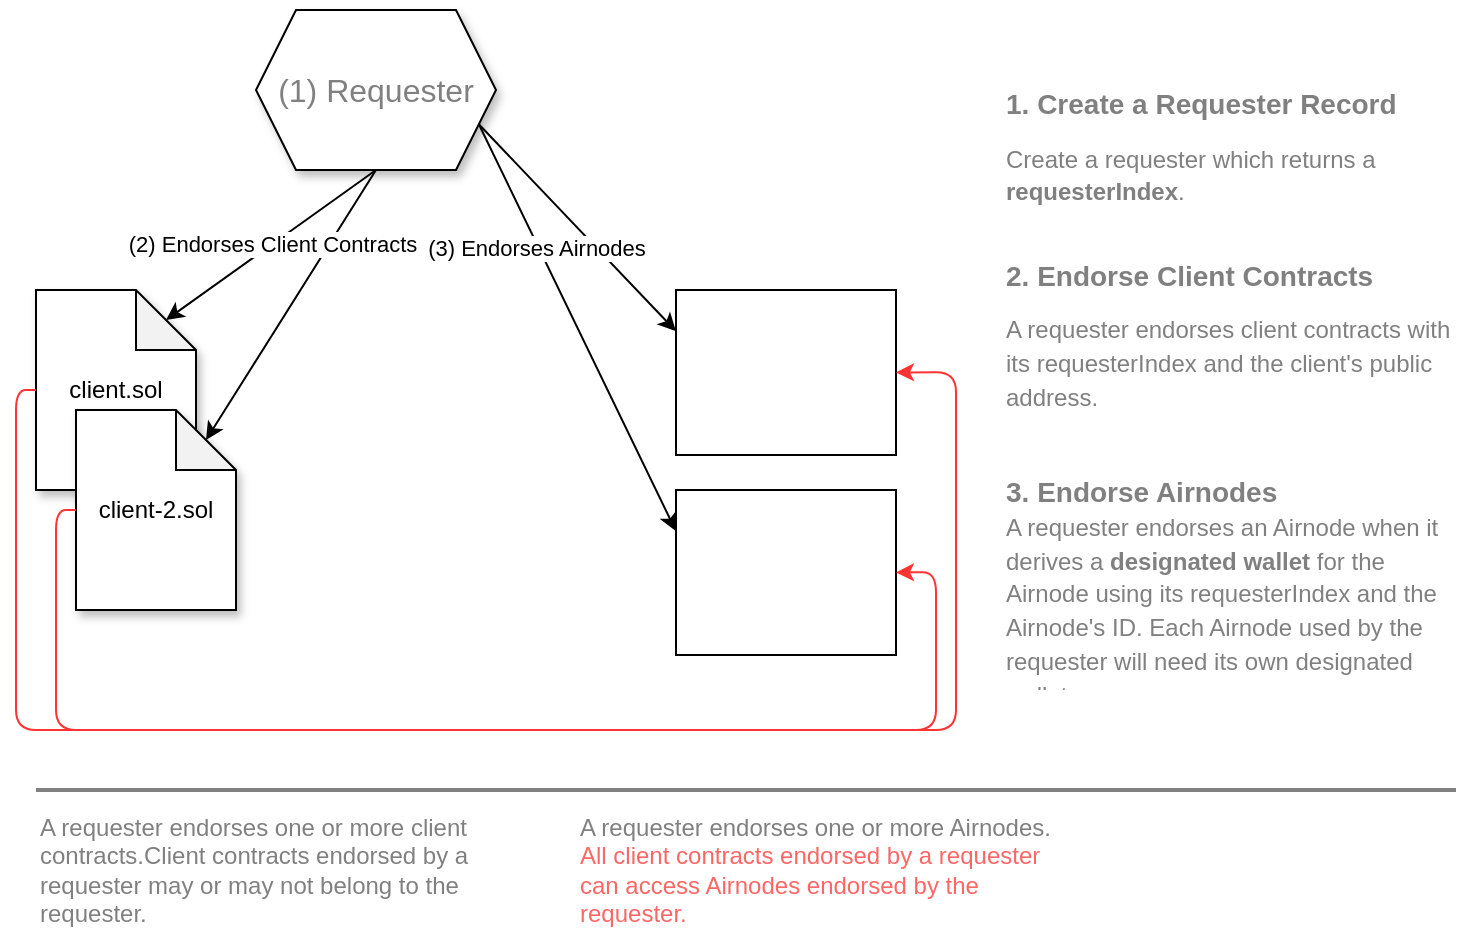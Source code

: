 <mxfile version="14.6.13" type="device"><diagram id="334r2-2jUj6bC8Po0AXw" name="Page-1"><mxGraphModel dx="1106" dy="860" grid="1" gridSize="10" guides="1" tooltips="1" connect="1" arrows="1" fold="1" page="1" pageScale="1" pageWidth="850" pageHeight="1100" math="0" shadow="0"><root><mxCell id="0"/><mxCell id="1" parent="0"/><mxCell id="GntUCpV2nRipTgWl6ZBQ-1" value="&lt;font style=&quot;font-size: 16px&quot; color=&quot;#808080&quot;&gt;(1) Requester&lt;br&gt;&lt;/font&gt;" style="shape=hexagon;perimeter=hexagonPerimeter2;whiteSpace=wrap;html=1;fixedSize=1;shadow=1;" parent="1" vertex="1"><mxGeometry x="190" y="60" width="120" height="80" as="geometry"/></mxCell><mxCell id="GntUCpV2nRipTgWl6ZBQ-2" value="client.sol" style="shape=note;whiteSpace=wrap;html=1;backgroundOutline=1;darkOpacity=0.05;shadow=1;" parent="1" vertex="1"><mxGeometry x="80" y="200" width="80" height="100" as="geometry"/></mxCell><mxCell id="GntUCpV2nRipTgWl6ZBQ-3" value="client-2.sol" style="shape=note;whiteSpace=wrap;html=1;backgroundOutline=1;darkOpacity=0.05;shadow=1;" parent="1" vertex="1"><mxGeometry x="100" y="260" width="80" height="100" as="geometry"/></mxCell><mxCell id="GntUCpV2nRipTgWl6ZBQ-7" value="" style="shape=image;verticalLabelPosition=bottom;labelBackgroundColor=#ffffff;verticalAlign=top;aspect=fixed;imageAspect=0;image=https://miro.medium.com/max/400/1*vfjYLDoXNs9OAdS_bk23RQ.png;imageBorder=#000000;" parent="1" vertex="1"><mxGeometry x="400" y="300" width="110" height="82.5" as="geometry"/></mxCell><mxCell id="GntUCpV2nRipTgWl6ZBQ-8" value="" style="shape=image;verticalLabelPosition=bottom;labelBackgroundColor=#ffffff;verticalAlign=top;aspect=fixed;imageAspect=0;image=https://miro.medium.com/max/400/1*vfjYLDoXNs9OAdS_bk23RQ.png;labelBorderColor=none;imageBorder=#000000;" parent="1" vertex="1"><mxGeometry x="400" y="200" width="110" height="82.5" as="geometry"/></mxCell><mxCell id="GntUCpV2nRipTgWl6ZBQ-11" value="&lt;font color=&quot;#808080&quot;&gt;A requester endorses one or more client contracts.Client contracts endorsed by a requester may or may not belong to the requester.&lt;/font&gt;" style="text;html=1;strokeColor=none;fillColor=none;align=left;verticalAlign=middle;whiteSpace=wrap;rounded=0;" parent="1" vertex="1"><mxGeometry x="80" y="480" width="240" height="20" as="geometry"/></mxCell><mxCell id="GntUCpV2nRipTgWl6ZBQ-12" value="" style="endArrow=classic;html=1;entryX=0;entryY=0;entryDx=65;entryDy=15;entryPerimeter=0;" parent="1" target="GntUCpV2nRipTgWl6ZBQ-3" edge="1"><mxGeometry width="50" height="50" relative="1" as="geometry"><mxPoint x="250" y="140" as="sourcePoint"/><mxPoint x="450" y="400" as="targetPoint"/></mxGeometry></mxCell><mxCell id="GntUCpV2nRipTgWl6ZBQ-5" value="(2) Endorses Client Contracts" style="endArrow=classic;html=1;exitX=0.5;exitY=1;exitDx=0;exitDy=0;entryX=0;entryY=0;entryDx=65;entryDy=15;entryPerimeter=0;" parent="1" source="GntUCpV2nRipTgWl6ZBQ-1" target="GntUCpV2nRipTgWl6ZBQ-2" edge="1"><mxGeometry width="50" height="50" relative="1" as="geometry"><mxPoint x="400" y="460" as="sourcePoint"/><mxPoint x="200" y="240" as="targetPoint"/></mxGeometry></mxCell><mxCell id="GntUCpV2nRipTgWl6ZBQ-15" value="A requester endorses one or more Airnodes. &lt;font color=&quot;#ff6666&quot;&gt;All client contracts endorsed by a requester can access Airnodes endorsed by the requester.&lt;/font&gt;" style="text;html=1;strokeColor=none;fillColor=none;align=left;verticalAlign=middle;whiteSpace=wrap;rounded=0;fontColor=#808080;" parent="1" vertex="1"><mxGeometry x="350" y="480" width="250" height="20" as="geometry"/></mxCell><mxCell id="GntUCpV2nRipTgWl6ZBQ-16" value="" style="endArrow=classic;html=1;fontColor=#808080;exitX=1;exitY=0.75;exitDx=0;exitDy=0;entryX=0;entryY=0.25;entryDx=0;entryDy=0;" parent="1" source="GntUCpV2nRipTgWl6ZBQ-1" target="GntUCpV2nRipTgWl6ZBQ-8" edge="1"><mxGeometry width="50" height="50" relative="1" as="geometry"><mxPoint x="400" y="420" as="sourcePoint"/><mxPoint x="450" y="370" as="targetPoint"/></mxGeometry></mxCell><mxCell id="GntUCpV2nRipTgWl6ZBQ-17" value="" style="endArrow=classic;html=1;fontColor=#808080;exitX=1;exitY=0.75;exitDx=0;exitDy=0;entryX=0;entryY=0.25;entryDx=0;entryDy=0;" parent="1" source="GntUCpV2nRipTgWl6ZBQ-1" target="GntUCpV2nRipTgWl6ZBQ-7" edge="1"><mxGeometry width="50" height="50" relative="1" as="geometry"><mxPoint x="400" y="420" as="sourcePoint"/><mxPoint x="420" y="320" as="targetPoint"/></mxGeometry></mxCell><mxCell id="GntUCpV2nRipTgWl6ZBQ-18" value="&lt;font color=&quot;#000000&quot;&gt;(3) Endorses Airnodes&lt;/font&gt;" style="edgeLabel;html=1;align=center;verticalAlign=middle;resizable=0;points=[];fontColor=#808080;" parent="GntUCpV2nRipTgWl6ZBQ-17" vertex="1" connectable="0"><mxGeometry x="-0.397" y="-1" relative="1" as="geometry"><mxPoint as="offset"/></mxGeometry></mxCell><mxCell id="GntUCpV2nRipTgWl6ZBQ-23" value="" style="endArrow=classic;html=1;fontColor=#808080;exitX=0;exitY=0.5;exitDx=0;exitDy=0;exitPerimeter=0;entryX=1;entryY=0.5;entryDx=0;entryDy=0;endFill=1;fillColor=#f8cecc;strokeWidth=1;strokeColor=#FF3333;" parent="1" source="GntUCpV2nRipTgWl6ZBQ-2" target="GntUCpV2nRipTgWl6ZBQ-8" edge="1"><mxGeometry width="50" height="50" relative="1" as="geometry"><mxPoint x="230" y="420" as="sourcePoint"/><mxPoint x="280" y="370" as="targetPoint"/><Array as="points"><mxPoint x="70" y="250"/><mxPoint x="70" y="420"/><mxPoint x="540" y="420"/><mxPoint x="540" y="241"/></Array></mxGeometry></mxCell><mxCell id="GntUCpV2nRipTgWl6ZBQ-24" value="" style="endArrow=classic;html=1;fontColor=#808080;strokeColor=#FF3333;strokeWidth=1;exitX=0;exitY=0.5;exitDx=0;exitDy=0;exitPerimeter=0;entryX=1;entryY=0.5;entryDx=0;entryDy=0;endFill=1;" parent="1" source="GntUCpV2nRipTgWl6ZBQ-3" target="GntUCpV2nRipTgWl6ZBQ-7" edge="1"><mxGeometry width="50" height="50" relative="1" as="geometry"><mxPoint x="400" y="420" as="sourcePoint"/><mxPoint x="450" y="370" as="targetPoint"/><Array as="points"><mxPoint x="90" y="310"/><mxPoint x="90" y="420"/><mxPoint x="530" y="420"/><mxPoint x="530" y="341"/></Array></mxGeometry></mxCell><mxCell id="p3izXyQdTWJuVTRtilk5-1" value="&lt;h1 style=&quot;font-size: 14px&quot;&gt;&lt;font style=&quot;font-size: 14px&quot;&gt;1. Create a Requester Record&lt;/font&gt;&lt;/h1&gt;&lt;div style=&quot;font-size: 14px&quot;&gt;&lt;span style=&quot;font-size: 12px&quot;&gt;Create a requester which returns a &lt;b&gt;requesterIndex&lt;/b&gt;.&lt;/span&gt;&lt;br&gt;&lt;/div&gt;&lt;div style=&quot;font-size: 14px&quot;&gt;&lt;span style=&quot;font-size: 12px&quot;&gt;&lt;br&gt;&lt;/span&gt;&lt;/div&gt;&lt;div&gt;&lt;h1 style=&quot;font-size: 14px&quot;&gt;2. Endorse Client Contracts&lt;/h1&gt;&lt;div style=&quot;font-size: 14px&quot;&gt;&lt;span style=&quot;font-size: 12px&quot;&gt;A requester endorses client contracts with its requesterIndex and the client's public address.&lt;/span&gt;&lt;/div&gt;&lt;div style=&quot;font-size: 14px&quot;&gt;&lt;span style=&quot;font-size: 12px&quot;&gt;&lt;br&gt;&lt;/span&gt;&lt;/div&gt;&lt;div&gt;&lt;span&gt;&lt;br&gt;&lt;/span&gt;&lt;/div&gt;&lt;div&gt;&lt;span&gt;&lt;b&gt;&lt;font style=&quot;font-size: 14px&quot;&gt;3. Endorse Airnodes&lt;/font&gt;&lt;/b&gt;&lt;/span&gt;&lt;/div&gt;&lt;div style=&quot;font-size: 14px&quot;&gt;&lt;div&gt;&lt;span style=&quot;font-size: 12px&quot;&gt;A requester endorses an Airnode when it derives a &lt;b&gt;designated wallet&lt;/b&gt; for the Airnode using its requesterIndex and the Airnode's ID. Each Airnode used by the requester will need its own designated wallet.&lt;/span&gt;&lt;/div&gt;&lt;/div&gt;&lt;div style=&quot;font-size: 14px&quot;&gt;&lt;span style=&quot;font-size: 12px&quot;&gt;&lt;br&gt;&lt;/span&gt;&lt;/div&gt;&lt;/div&gt;" style="text;html=1;strokeColor=none;fillColor=none;spacing=5;spacingTop=-20;whiteSpace=wrap;overflow=hidden;rounded=0;shadow=0;fontColor=#808080;align=left;" vertex="1" parent="1"><mxGeometry x="560" y="100" width="240" height="300" as="geometry"/></mxCell><mxCell id="p3izXyQdTWJuVTRtilk5-3" value="" style="endArrow=none;html=1;fontColor=#808080;strokeWidth=2;strokeColor=#808080;" edge="1" parent="1"><mxGeometry width="50" height="50" relative="1" as="geometry"><mxPoint x="80" y="450" as="sourcePoint"/><mxPoint x="790" y="450" as="targetPoint"/></mxGeometry></mxCell></root></mxGraphModel></diagram></mxfile>